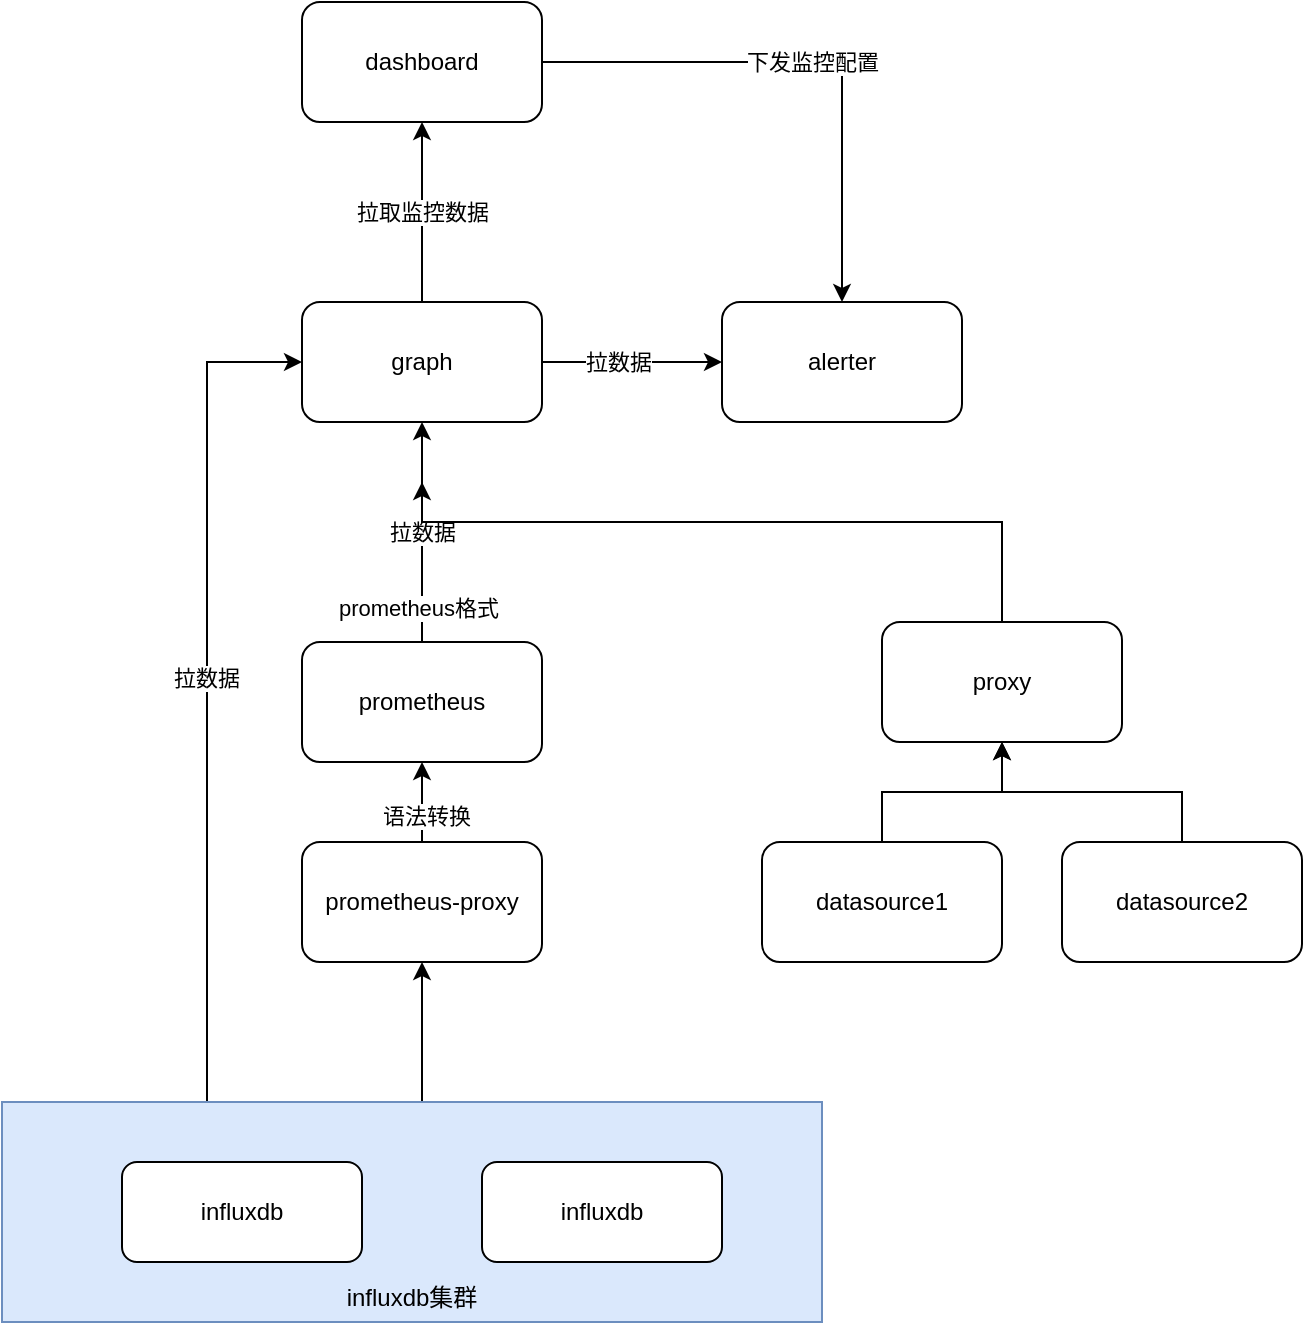 <mxfile version="20.6.0" type="github">
  <diagram id="jUWqlEmEsAWR3qF8ODpq" name="第 1 页">
    <mxGraphModel dx="2619" dy="1476" grid="1" gridSize="10" guides="1" tooltips="1" connect="1" arrows="1" fold="1" page="1" pageScale="1" pageWidth="827" pageHeight="1169" math="0" shadow="0">
      <root>
        <mxCell id="0" />
        <mxCell id="1" parent="0" />
        <mxCell id="B2P0yWYkD3pAh-6pQ9Ea-43" value="" style="edgeStyle=orthogonalEdgeStyle;rounded=0;orthogonalLoop=1;jettySize=auto;html=1;" edge="1" parent="1" source="B2P0yWYkD3pAh-6pQ9Ea-41" target="B2P0yWYkD3pAh-6pQ9Ea-13">
          <mxGeometry relative="1" as="geometry">
            <Array as="points">
              <mxPoint x="310" y="700" />
              <mxPoint x="310" y="700" />
            </Array>
          </mxGeometry>
        </mxCell>
        <mxCell id="B2P0yWYkD3pAh-6pQ9Ea-49" style="edgeStyle=orthogonalEdgeStyle;rounded=0;orthogonalLoop=1;jettySize=auto;html=1;exitX=0.25;exitY=0;exitDx=0;exitDy=0;entryX=0;entryY=0.5;entryDx=0;entryDy=0;" edge="1" parent="1" source="B2P0yWYkD3pAh-6pQ9Ea-41" target="B2P0yWYkD3pAh-6pQ9Ea-2">
          <mxGeometry relative="1" as="geometry" />
        </mxCell>
        <mxCell id="B2P0yWYkD3pAh-6pQ9Ea-50" value="拉数据" style="edgeLabel;html=1;align=center;verticalAlign=middle;resizable=0;points=[];" vertex="1" connectable="0" parent="B2P0yWYkD3pAh-6pQ9Ea-49">
          <mxGeometry x="0.019" y="1" relative="1" as="geometry">
            <mxPoint as="offset" />
          </mxGeometry>
        </mxCell>
        <mxCell id="B2P0yWYkD3pAh-6pQ9Ea-41" value="&lt;br&gt;&lt;br&gt;&lt;br&gt;&lt;br&gt;&lt;br&gt;&lt;br&gt;influxdb集群" style="rounded=0;whiteSpace=wrap;html=1;fillColor=#dae8fc;strokeColor=#6c8ebf;" vertex="1" parent="1">
          <mxGeometry x="100" y="730" width="410" height="110" as="geometry" />
        </mxCell>
        <mxCell id="B2P0yWYkD3pAh-6pQ9Ea-5" value="下发监控配置" style="edgeStyle=orthogonalEdgeStyle;rounded=0;orthogonalLoop=1;jettySize=auto;html=1;entryX=0.5;entryY=0;entryDx=0;entryDy=0;" edge="1" parent="1" source="B2P0yWYkD3pAh-6pQ9Ea-1" target="B2P0yWYkD3pAh-6pQ9Ea-3">
          <mxGeometry relative="1" as="geometry" />
        </mxCell>
        <mxCell id="B2P0yWYkD3pAh-6pQ9Ea-1" value="dashboard" style="rounded=1;whiteSpace=wrap;html=1;" vertex="1" parent="1">
          <mxGeometry x="250" y="180" width="120" height="60" as="geometry" />
        </mxCell>
        <mxCell id="B2P0yWYkD3pAh-6pQ9Ea-6" value="拉取监控数据" style="edgeStyle=orthogonalEdgeStyle;rounded=0;orthogonalLoop=1;jettySize=auto;html=1;entryX=0.5;entryY=1;entryDx=0;entryDy=0;" edge="1" parent="1" source="B2P0yWYkD3pAh-6pQ9Ea-2" target="B2P0yWYkD3pAh-6pQ9Ea-1">
          <mxGeometry relative="1" as="geometry" />
        </mxCell>
        <mxCell id="B2P0yWYkD3pAh-6pQ9Ea-22" value="" style="edgeStyle=orthogonalEdgeStyle;rounded=0;orthogonalLoop=1;jettySize=auto;html=1;" edge="1" parent="1" source="B2P0yWYkD3pAh-6pQ9Ea-2" target="B2P0yWYkD3pAh-6pQ9Ea-3">
          <mxGeometry relative="1" as="geometry" />
        </mxCell>
        <mxCell id="B2P0yWYkD3pAh-6pQ9Ea-23" value="拉数据" style="edgeLabel;html=1;align=center;verticalAlign=middle;resizable=0;points=[];" vertex="1" connectable="0" parent="B2P0yWYkD3pAh-6pQ9Ea-22">
          <mxGeometry x="-0.156" relative="1" as="geometry">
            <mxPoint as="offset" />
          </mxGeometry>
        </mxCell>
        <mxCell id="B2P0yWYkD3pAh-6pQ9Ea-2" value="graph" style="rounded=1;whiteSpace=wrap;html=1;" vertex="1" parent="1">
          <mxGeometry x="250" y="330" width="120" height="60" as="geometry" />
        </mxCell>
        <mxCell id="B2P0yWYkD3pAh-6pQ9Ea-3" value="alerter" style="rounded=1;whiteSpace=wrap;html=1;" vertex="1" parent="1">
          <mxGeometry x="460" y="330" width="120" height="60" as="geometry" />
        </mxCell>
        <mxCell id="B2P0yWYkD3pAh-6pQ9Ea-9" value="拉数据" style="edgeStyle=orthogonalEdgeStyle;rounded=0;orthogonalLoop=1;jettySize=auto;html=1;" edge="1" parent="1" source="B2P0yWYkD3pAh-6pQ9Ea-7" target="B2P0yWYkD3pAh-6pQ9Ea-2">
          <mxGeometry relative="1" as="geometry" />
        </mxCell>
        <mxCell id="B2P0yWYkD3pAh-6pQ9Ea-16" value="prometheus格式" style="edgeLabel;html=1;align=center;verticalAlign=middle;resizable=0;points=[];" vertex="1" connectable="0" parent="B2P0yWYkD3pAh-6pQ9Ea-9">
          <mxGeometry x="-0.695" y="2" relative="1" as="geometry">
            <mxPoint as="offset" />
          </mxGeometry>
        </mxCell>
        <mxCell id="B2P0yWYkD3pAh-6pQ9Ea-7" value="prometheus" style="rounded=1;whiteSpace=wrap;html=1;" vertex="1" parent="1">
          <mxGeometry x="250" y="500" width="120" height="60" as="geometry" />
        </mxCell>
        <mxCell id="B2P0yWYkD3pAh-6pQ9Ea-14" value="" style="edgeStyle=orthogonalEdgeStyle;rounded=0;orthogonalLoop=1;jettySize=auto;html=1;" edge="1" parent="1" source="B2P0yWYkD3pAh-6pQ9Ea-13" target="B2P0yWYkD3pAh-6pQ9Ea-7">
          <mxGeometry relative="1" as="geometry" />
        </mxCell>
        <mxCell id="B2P0yWYkD3pAh-6pQ9Ea-15" value="语法转换" style="edgeLabel;html=1;align=center;verticalAlign=middle;resizable=0;points=[];" vertex="1" connectable="0" parent="B2P0yWYkD3pAh-6pQ9Ea-14">
          <mxGeometry x="-0.333" y="-2" relative="1" as="geometry">
            <mxPoint as="offset" />
          </mxGeometry>
        </mxCell>
        <mxCell id="B2P0yWYkD3pAh-6pQ9Ea-13" value="prometheus-proxy" style="rounded=1;whiteSpace=wrap;html=1;" vertex="1" parent="1">
          <mxGeometry x="250" y="600" width="120" height="60" as="geometry" />
        </mxCell>
        <mxCell id="B2P0yWYkD3pAh-6pQ9Ea-31" style="edgeStyle=orthogonalEdgeStyle;rounded=0;orthogonalLoop=1;jettySize=auto;html=1;" edge="1" parent="1" source="B2P0yWYkD3pAh-6pQ9Ea-29">
          <mxGeometry relative="1" as="geometry">
            <mxPoint x="310.0" y="420" as="targetPoint" />
            <Array as="points">
              <mxPoint x="600" y="440" />
              <mxPoint x="310" y="440" />
            </Array>
          </mxGeometry>
        </mxCell>
        <mxCell id="B2P0yWYkD3pAh-6pQ9Ea-29" value="proxy" style="rounded=1;whiteSpace=wrap;html=1;" vertex="1" parent="1">
          <mxGeometry x="540" y="490" width="120" height="60" as="geometry" />
        </mxCell>
        <mxCell id="B2P0yWYkD3pAh-6pQ9Ea-36" style="edgeStyle=orthogonalEdgeStyle;rounded=0;orthogonalLoop=1;jettySize=auto;html=1;entryX=0.5;entryY=1;entryDx=0;entryDy=0;" edge="1" parent="1" source="B2P0yWYkD3pAh-6pQ9Ea-33" target="B2P0yWYkD3pAh-6pQ9Ea-29">
          <mxGeometry relative="1" as="geometry" />
        </mxCell>
        <mxCell id="B2P0yWYkD3pAh-6pQ9Ea-33" value="datasource1" style="rounded=1;whiteSpace=wrap;html=1;" vertex="1" parent="1">
          <mxGeometry x="480" y="600" width="120" height="60" as="geometry" />
        </mxCell>
        <mxCell id="B2P0yWYkD3pAh-6pQ9Ea-37" style="edgeStyle=orthogonalEdgeStyle;rounded=0;orthogonalLoop=1;jettySize=auto;html=1;" edge="1" parent="1" source="B2P0yWYkD3pAh-6pQ9Ea-34" target="B2P0yWYkD3pAh-6pQ9Ea-29">
          <mxGeometry relative="1" as="geometry" />
        </mxCell>
        <mxCell id="B2P0yWYkD3pAh-6pQ9Ea-34" value="datasource2" style="rounded=1;whiteSpace=wrap;html=1;" vertex="1" parent="1">
          <mxGeometry x="630" y="600" width="120" height="60" as="geometry" />
        </mxCell>
        <mxCell id="B2P0yWYkD3pAh-6pQ9Ea-40" value="" style="group" vertex="1" connectable="0" parent="1">
          <mxGeometry x="160" y="760" width="300" height="50" as="geometry" />
        </mxCell>
        <mxCell id="B2P0yWYkD3pAh-6pQ9Ea-24" value="influxdb" style="rounded=1;whiteSpace=wrap;html=1;container=0;" vertex="1" parent="B2P0yWYkD3pAh-6pQ9Ea-40">
          <mxGeometry width="120" height="50" as="geometry" />
        </mxCell>
        <mxCell id="B2P0yWYkD3pAh-6pQ9Ea-26" value="influxdb" style="rounded=1;whiteSpace=wrap;html=1;container=0;" vertex="1" parent="B2P0yWYkD3pAh-6pQ9Ea-40">
          <mxGeometry x="180" width="120" height="50" as="geometry" />
        </mxCell>
      </root>
    </mxGraphModel>
  </diagram>
</mxfile>
